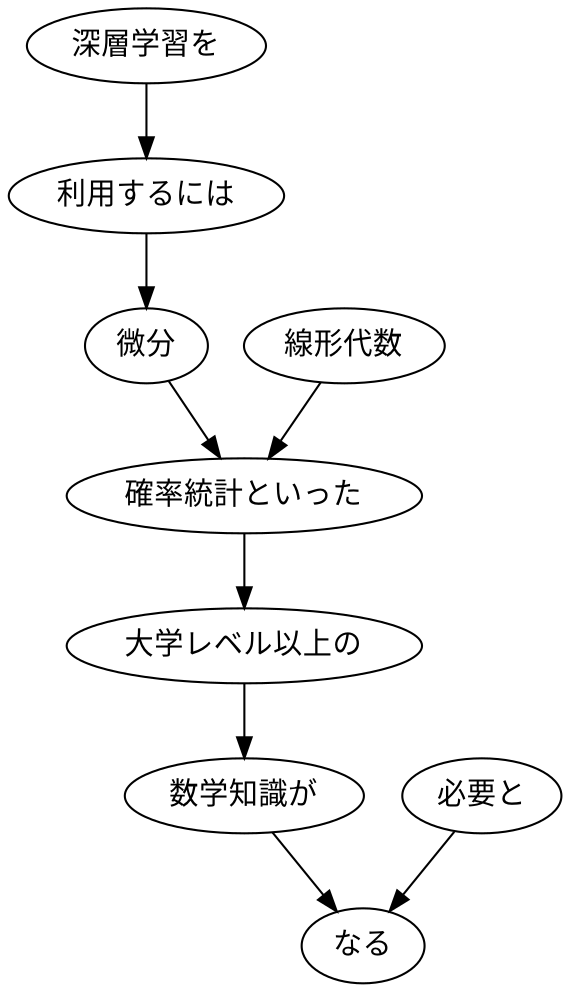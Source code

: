 // ans44
digraph {
	0 [label="深層学習を"]
	1 [label="利用するには"]
	0 -> 1
	1 [label="利用するには"]
	2 [label="微分"]
	1 -> 2
	2 [label="微分"]
	4 [label="確率統計といった"]
	2 -> 4
	3 [label="線形代数"]
	4 [label="確率統計といった"]
	3 -> 4
	4 [label="確率統計といった"]
	5 [label="大学レベル以上の"]
	4 -> 5
	5 [label="大学レベル以上の"]
	6 [label="数学知識が"]
	5 -> 6
	6 [label="数学知識が"]
	8 [label="なる"]
	6 -> 8
	7 [label="必要と"]
	8 [label="なる"]
	7 -> 8
}
